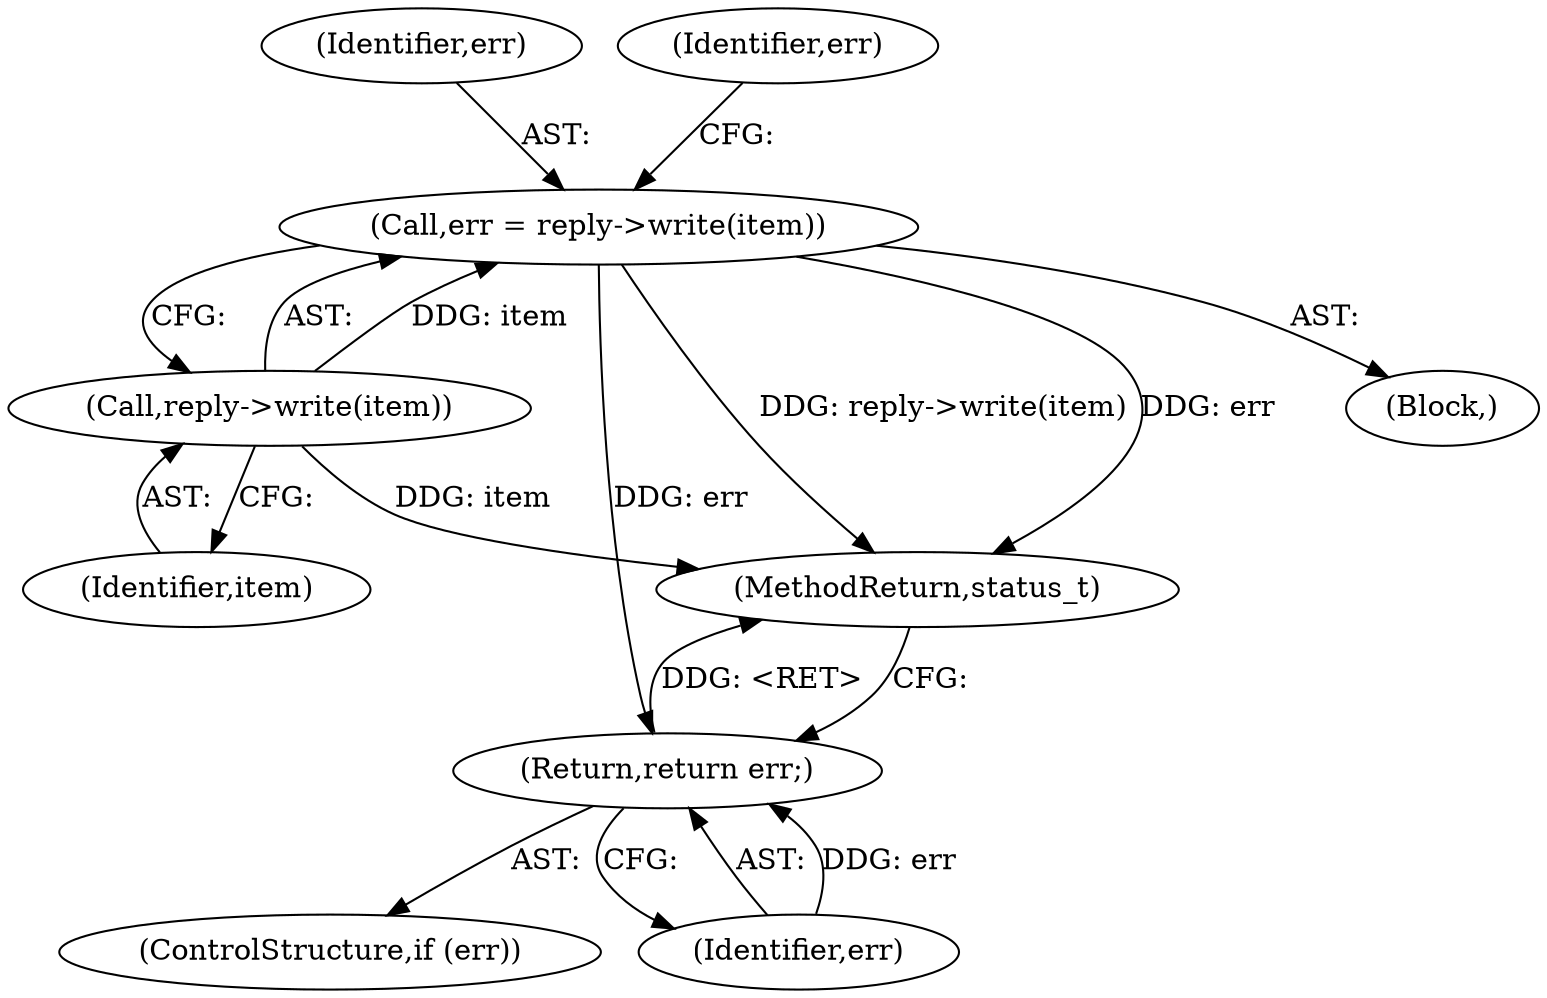 digraph "0_Android_dded8fdbb700d6cc498debc69a780915bc34d755@API" {
"1000128" [label="(Call,err = reply->write(item))"];
"1000130" [label="(Call,reply->write(item))"];
"1000134" [label="(Return,return err;)"];
"1000110" [label="(Block,)"];
"1000129" [label="(Identifier,err)"];
"1000130" [label="(Call,reply->write(item))"];
"1000131" [label="(Identifier,item)"];
"1000132" [label="(ControlStructure,if (err))"];
"1000135" [label="(Identifier,err)"];
"1000128" [label="(Call,err = reply->write(item))"];
"1000476" [label="(MethodReturn,status_t)"];
"1000133" [label="(Identifier,err)"];
"1000134" [label="(Return,return err;)"];
"1000128" -> "1000110"  [label="AST: "];
"1000128" -> "1000130"  [label="CFG: "];
"1000129" -> "1000128"  [label="AST: "];
"1000130" -> "1000128"  [label="AST: "];
"1000133" -> "1000128"  [label="CFG: "];
"1000128" -> "1000476"  [label="DDG: reply->write(item)"];
"1000128" -> "1000476"  [label="DDG: err"];
"1000130" -> "1000128"  [label="DDG: item"];
"1000128" -> "1000134"  [label="DDG: err"];
"1000130" -> "1000131"  [label="CFG: "];
"1000131" -> "1000130"  [label="AST: "];
"1000130" -> "1000476"  [label="DDG: item"];
"1000134" -> "1000132"  [label="AST: "];
"1000134" -> "1000135"  [label="CFG: "];
"1000135" -> "1000134"  [label="AST: "];
"1000476" -> "1000134"  [label="CFG: "];
"1000134" -> "1000476"  [label="DDG: <RET>"];
"1000135" -> "1000134"  [label="DDG: err"];
}
